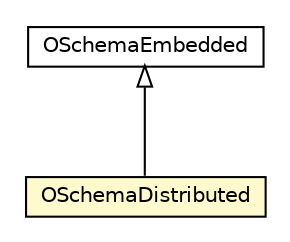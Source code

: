 #!/usr/local/bin/dot
#
# Class diagram 
# Generated by UMLGraph version R5_6-24-gf6e263 (http://www.umlgraph.org/)
#

digraph G {
	edge [fontname="Helvetica",fontsize=10,labelfontname="Helvetica",labelfontsize=10];
	node [fontname="Helvetica",fontsize=10,shape=plaintext];
	nodesep=0.25;
	ranksep=0.5;
	// com.orientechnologies.orient.core.metadata.schema.OSchemaEmbedded
	c6497859 [label=<<table title="com.orientechnologies.orient.core.metadata.schema.OSchemaEmbedded" border="0" cellborder="1" cellspacing="0" cellpadding="2" port="p" href="../../../../core/metadata/schema/OSchemaEmbedded.html">
		<tr><td><table border="0" cellspacing="0" cellpadding="1">
<tr><td align="center" balign="center"> OSchemaEmbedded </td></tr>
		</table></td></tr>
		</table>>, URL="../../../../core/metadata/schema/OSchemaEmbedded.html", fontname="Helvetica", fontcolor="black", fontsize=10.0];
	// com.orientechnologies.orient.server.distributed.impl.metadata.OSchemaDistributed
	c6499880 [label=<<table title="com.orientechnologies.orient.server.distributed.impl.metadata.OSchemaDistributed" border="0" cellborder="1" cellspacing="0" cellpadding="2" port="p" bgcolor="lemonChiffon" href="./OSchemaDistributed.html">
		<tr><td><table border="0" cellspacing="0" cellpadding="1">
<tr><td align="center" balign="center"> OSchemaDistributed </td></tr>
		</table></td></tr>
		</table>>, URL="./OSchemaDistributed.html", fontname="Helvetica", fontcolor="black", fontsize=10.0];
	//com.orientechnologies.orient.server.distributed.impl.metadata.OSchemaDistributed extends com.orientechnologies.orient.core.metadata.schema.OSchemaEmbedded
	c6497859:p -> c6499880:p [dir=back,arrowtail=empty];
}

